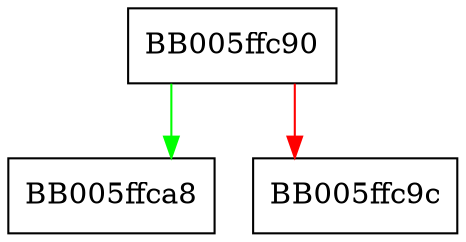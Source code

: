 digraph ossl_provider_unquery_operation {
  node [shape="box"];
  graph [splines=ortho];
  BB005ffc90 -> BB005ffca8 [color="green"];
  BB005ffc90 -> BB005ffc9c [color="red"];
}